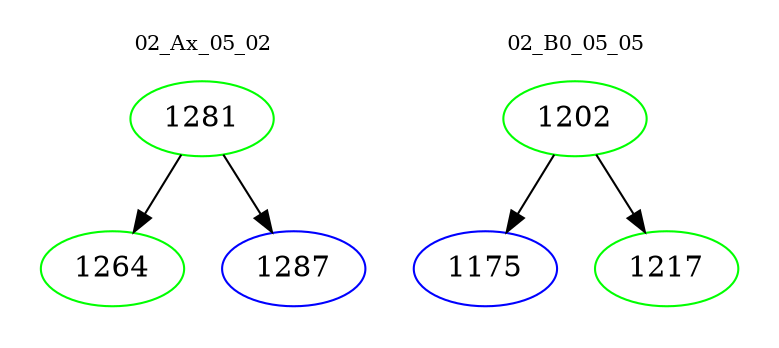 digraph{
subgraph cluster_0 {
color = white
label = "02_Ax_05_02";
fontsize=10;
T0_1281 [label="1281", color="green"]
T0_1281 -> T0_1264 [color="black"]
T0_1264 [label="1264", color="green"]
T0_1281 -> T0_1287 [color="black"]
T0_1287 [label="1287", color="blue"]
}
subgraph cluster_1 {
color = white
label = "02_B0_05_05";
fontsize=10;
T1_1202 [label="1202", color="green"]
T1_1202 -> T1_1175 [color="black"]
T1_1175 [label="1175", color="blue"]
T1_1202 -> T1_1217 [color="black"]
T1_1217 [label="1217", color="green"]
}
}
